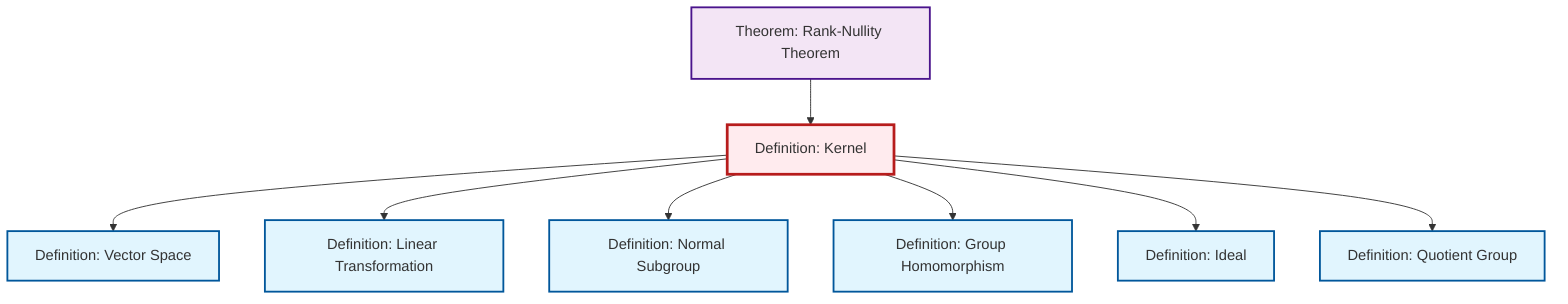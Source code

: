 graph TD
    classDef definition fill:#e1f5fe,stroke:#01579b,stroke-width:2px
    classDef theorem fill:#f3e5f5,stroke:#4a148c,stroke-width:2px
    classDef axiom fill:#fff3e0,stroke:#e65100,stroke-width:2px
    classDef example fill:#e8f5e9,stroke:#1b5e20,stroke-width:2px
    classDef current fill:#ffebee,stroke:#b71c1c,stroke-width:3px
    def-linear-transformation["Definition: Linear Transformation"]:::definition
    def-ideal["Definition: Ideal"]:::definition
    def-vector-space["Definition: Vector Space"]:::definition
    def-homomorphism["Definition: Group Homomorphism"]:::definition
    thm-rank-nullity["Theorem: Rank-Nullity Theorem"]:::theorem
    def-normal-subgroup["Definition: Normal Subgroup"]:::definition
    def-quotient-group["Definition: Quotient Group"]:::definition
    def-kernel["Definition: Kernel"]:::definition
    def-kernel --> def-vector-space
    def-kernel --> def-linear-transformation
    thm-rank-nullity --> def-kernel
    def-kernel --> def-normal-subgroup
    def-kernel --> def-homomorphism
    def-kernel --> def-ideal
    def-kernel --> def-quotient-group
    class def-kernel current